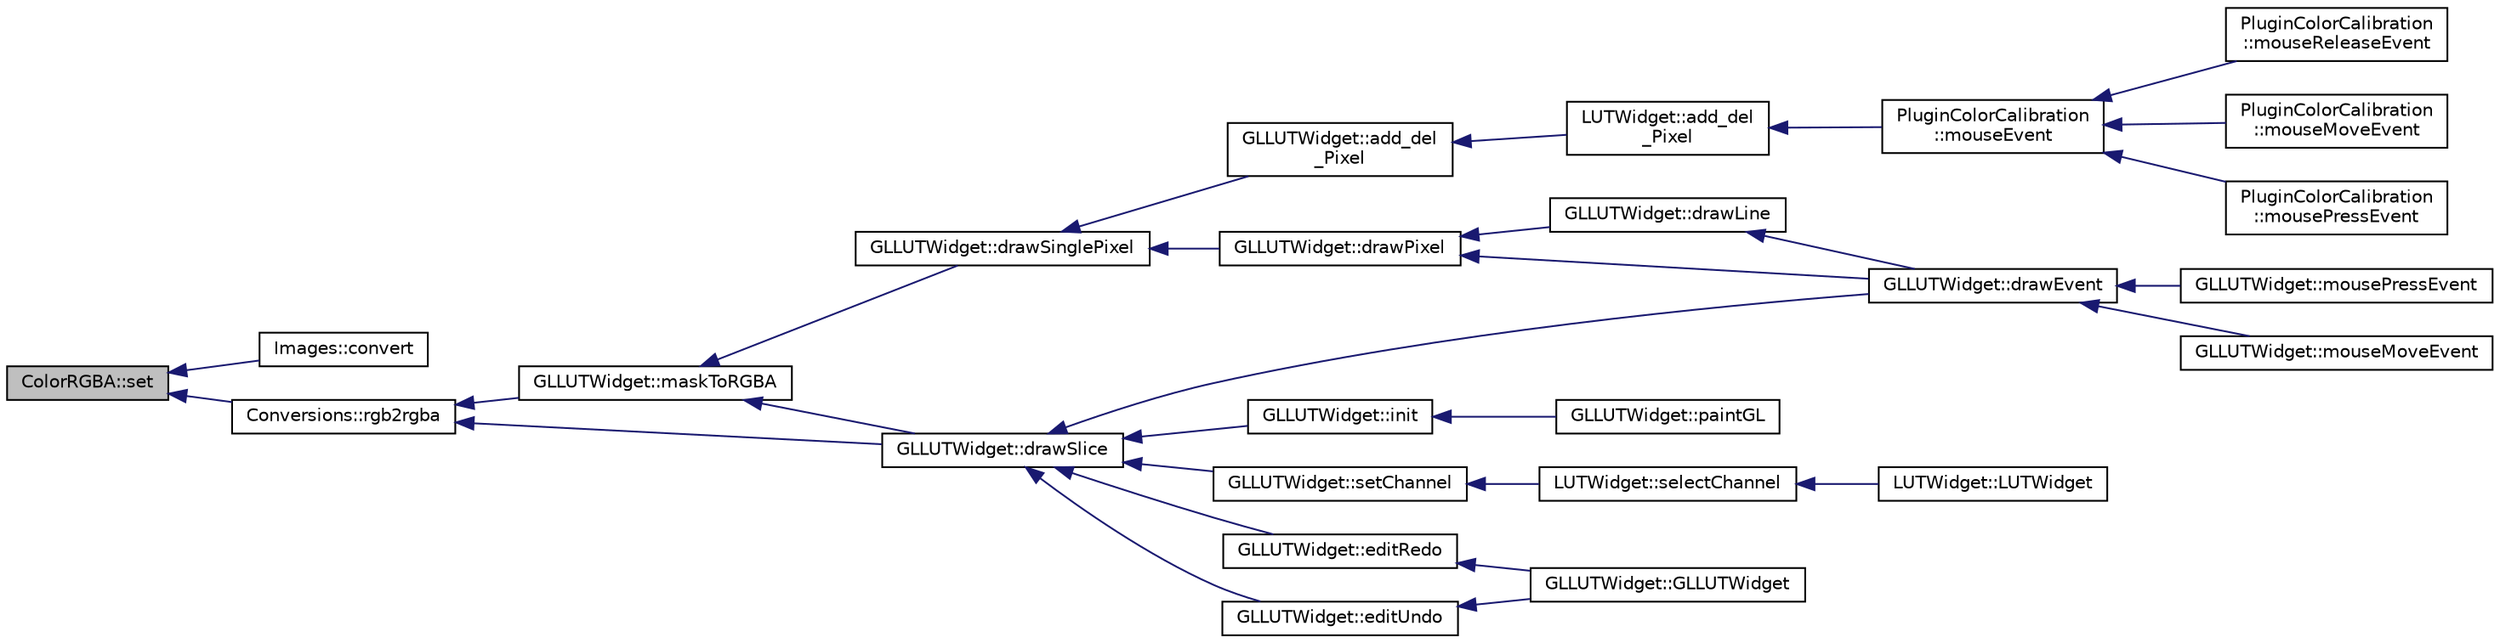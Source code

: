 digraph "ColorRGBA::set"
{
 // INTERACTIVE_SVG=YES
  edge [fontname="Helvetica",fontsize="10",labelfontname="Helvetica",labelfontsize="10"];
  node [fontname="Helvetica",fontsize="10",shape=record];
  rankdir="LR";
  Node1 [label="ColorRGBA::set",height=0.2,width=0.4,color="black", fillcolor="grey75", style="filled", fontcolor="black"];
  Node1 -> Node2 [dir="back",color="midnightblue",fontsize="10",style="solid",fontname="Helvetica"];
  Node2 [label="Images::convert",height=0.2,width=0.4,color="black", fillcolor="white", style="filled",URL="$d7/d62/class_images.html#ae9cbb47f01fa6a2c229c94171180753d"];
  Node1 -> Node3 [dir="back",color="midnightblue",fontsize="10",style="solid",fontname="Helvetica"];
  Node3 [label="Conversions::rgb2rgba",height=0.2,width=0.4,color="black", fillcolor="white", style="filled",URL="$d3/d98/class_conversions.html#a39f50c5bbe9a866a1dd5e6e424899e0b"];
  Node3 -> Node4 [dir="back",color="midnightblue",fontsize="10",style="solid",fontname="Helvetica"];
  Node4 [label="GLLUTWidget::maskToRGBA",height=0.2,width=0.4,color="black", fillcolor="white", style="filled",URL="$db/dc5/class_g_l_l_u_t_widget.html#ada467c21d865d7a1a71f93cc88d45b7b"];
  Node4 -> Node5 [dir="back",color="midnightblue",fontsize="10",style="solid",fontname="Helvetica"];
  Node5 [label="GLLUTWidget::drawSinglePixel",height=0.2,width=0.4,color="black", fillcolor="white", style="filled",URL="$db/dc5/class_g_l_l_u_t_widget.html#a302b316294d9bef601b8c21ffa53a847"];
  Node5 -> Node6 [dir="back",color="midnightblue",fontsize="10",style="solid",fontname="Helvetica"];
  Node6 [label="GLLUTWidget::drawPixel",height=0.2,width=0.4,color="black", fillcolor="white", style="filled",URL="$db/dc5/class_g_l_l_u_t_widget.html#ab57505a7d9c48f1a094ae0cc789b31fa"];
  Node6 -> Node7 [dir="back",color="midnightblue",fontsize="10",style="solid",fontname="Helvetica"];
  Node7 [label="GLLUTWidget::drawLine",height=0.2,width=0.4,color="black", fillcolor="white", style="filled",URL="$db/dc5/class_g_l_l_u_t_widget.html#aa004db28aef2749c1aa7131cea975470"];
  Node7 -> Node8 [dir="back",color="midnightblue",fontsize="10",style="solid",fontname="Helvetica"];
  Node8 [label="GLLUTWidget::drawEvent",height=0.2,width=0.4,color="black", fillcolor="white", style="filled",URL="$db/dc5/class_g_l_l_u_t_widget.html#adbcd00c42146617885751c4e8ea86dba"];
  Node8 -> Node9 [dir="back",color="midnightblue",fontsize="10",style="solid",fontname="Helvetica"];
  Node9 [label="GLLUTWidget::mousePressEvent",height=0.2,width=0.4,color="black", fillcolor="white", style="filled",URL="$db/dc5/class_g_l_l_u_t_widget.html#a815067cb8bbd9a0ad60e8a37ae7129b2"];
  Node8 -> Node10 [dir="back",color="midnightblue",fontsize="10",style="solid",fontname="Helvetica"];
  Node10 [label="GLLUTWidget::mouseMoveEvent",height=0.2,width=0.4,color="black", fillcolor="white", style="filled",URL="$db/dc5/class_g_l_l_u_t_widget.html#ac05da9732115359654831362f0ad9e77"];
  Node6 -> Node8 [dir="back",color="midnightblue",fontsize="10",style="solid",fontname="Helvetica"];
  Node5 -> Node11 [dir="back",color="midnightblue",fontsize="10",style="solid",fontname="Helvetica"];
  Node11 [label="GLLUTWidget::add_del\l_Pixel",height=0.2,width=0.4,color="black", fillcolor="white", style="filled",URL="$db/dc5/class_g_l_l_u_t_widget.html#a53d2b4e3f26e92cacbd4866a390b2f03"];
  Node11 -> Node12 [dir="back",color="midnightblue",fontsize="10",style="solid",fontname="Helvetica"];
  Node12 [label="LUTWidget::add_del\l_Pixel",height=0.2,width=0.4,color="black", fillcolor="white", style="filled",URL="$d3/d1a/class_l_u_t_widget.html#a14de14d9cb88231e1ebff8133d6075b9"];
  Node12 -> Node13 [dir="back",color="midnightblue",fontsize="10",style="solid",fontname="Helvetica"];
  Node13 [label="PluginColorCalibration\l::mouseEvent",height=0.2,width=0.4,color="black", fillcolor="white", style="filled",URL="$dc/d0e/class_plugin_color_calibration.html#a6e78acd9a597a71b07f5b9204944f842"];
  Node13 -> Node14 [dir="back",color="midnightblue",fontsize="10",style="solid",fontname="Helvetica"];
  Node14 [label="PluginColorCalibration\l::mousePressEvent",height=0.2,width=0.4,color="black", fillcolor="white", style="filled",URL="$dc/d0e/class_plugin_color_calibration.html#a957e9a21751a73273231cb68be0312c5"];
  Node13 -> Node15 [dir="back",color="midnightblue",fontsize="10",style="solid",fontname="Helvetica"];
  Node15 [label="PluginColorCalibration\l::mouseReleaseEvent",height=0.2,width=0.4,color="black", fillcolor="white", style="filled",URL="$dc/d0e/class_plugin_color_calibration.html#a1d8551634ab2db95f2f54d4efe3e0117"];
  Node13 -> Node16 [dir="back",color="midnightblue",fontsize="10",style="solid",fontname="Helvetica"];
  Node16 [label="PluginColorCalibration\l::mouseMoveEvent",height=0.2,width=0.4,color="black", fillcolor="white", style="filled",URL="$dc/d0e/class_plugin_color_calibration.html#af7444a8460c2e8fa2fe4b9cfba88f931"];
  Node4 -> Node17 [dir="back",color="midnightblue",fontsize="10",style="solid",fontname="Helvetica"];
  Node17 [label="GLLUTWidget::drawSlice",height=0.2,width=0.4,color="black", fillcolor="white", style="filled",URL="$db/dc5/class_g_l_l_u_t_widget.html#a07100a3b9d0f6393532d6a441b513935"];
  Node17 -> Node18 [dir="back",color="midnightblue",fontsize="10",style="solid",fontname="Helvetica"];
  Node18 [label="GLLUTWidget::editUndo",height=0.2,width=0.4,color="black", fillcolor="white", style="filled",URL="$db/dc5/class_g_l_l_u_t_widget.html#a33b84629c9110a05f61ed363e1c538b2"];
  Node18 -> Node19 [dir="back",color="midnightblue",fontsize="10",style="solid",fontname="Helvetica"];
  Node19 [label="GLLUTWidget::GLLUTWidget",height=0.2,width=0.4,color="black", fillcolor="white", style="filled",URL="$db/dc5/class_g_l_l_u_t_widget.html#a57401039bf068ef61c180a163316d7b4"];
  Node17 -> Node20 [dir="back",color="midnightblue",fontsize="10",style="solid",fontname="Helvetica"];
  Node20 [label="GLLUTWidget::editRedo",height=0.2,width=0.4,color="black", fillcolor="white", style="filled",URL="$db/dc5/class_g_l_l_u_t_widget.html#ad3a5054e04e3fdc7019d42698dc9d15c"];
  Node20 -> Node19 [dir="back",color="midnightblue",fontsize="10",style="solid",fontname="Helvetica"];
  Node17 -> Node21 [dir="back",color="midnightblue",fontsize="10",style="solid",fontname="Helvetica"];
  Node21 [label="GLLUTWidget::setChannel",height=0.2,width=0.4,color="black", fillcolor="white", style="filled",URL="$db/dc5/class_g_l_l_u_t_widget.html#a01eca58e66c2d4e2c47434bf0407e5fa"];
  Node21 -> Node22 [dir="back",color="midnightblue",fontsize="10",style="solid",fontname="Helvetica"];
  Node22 [label="LUTWidget::selectChannel",height=0.2,width=0.4,color="black", fillcolor="white", style="filled",URL="$d3/d1a/class_l_u_t_widget.html#a89e879f260692b559fc99510fe6ceaf0"];
  Node22 -> Node23 [dir="back",color="midnightblue",fontsize="10",style="solid",fontname="Helvetica"];
  Node23 [label="LUTWidget::LUTWidget",height=0.2,width=0.4,color="black", fillcolor="white", style="filled",URL="$d3/d1a/class_l_u_t_widget.html#a6a1aee355927bddd58b0c4edc75d7e3f"];
  Node17 -> Node8 [dir="back",color="midnightblue",fontsize="10",style="solid",fontname="Helvetica"];
  Node17 -> Node24 [dir="back",color="midnightblue",fontsize="10",style="solid",fontname="Helvetica"];
  Node24 [label="GLLUTWidget::init",height=0.2,width=0.4,color="black", fillcolor="white", style="filled",URL="$db/dc5/class_g_l_l_u_t_widget.html#a1f10565fadb7932deca96b4991b17310"];
  Node24 -> Node25 [dir="back",color="midnightblue",fontsize="10",style="solid",fontname="Helvetica"];
  Node25 [label="GLLUTWidget::paintGL",height=0.2,width=0.4,color="black", fillcolor="white", style="filled",URL="$db/dc5/class_g_l_l_u_t_widget.html#a7169e0aa6f43533d12e700c1974fb205"];
  Node3 -> Node17 [dir="back",color="midnightblue",fontsize="10",style="solid",fontname="Helvetica"];
}
